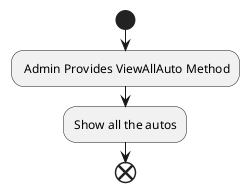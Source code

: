 @startuml

start
   : Admin Provides ViewAllAuto Method;

   :Show all the autos;
   end;

@enduml




@startuml
Admin --> CarRentalApp : View All autos
CarRentalApp--> AdminController : getAllCars()
AdminController --> AdminService : getAllCars()
AdminService --> CarRepository : findAllCar()

AdminService <-- CarRepository : return List<CarDto)
AdminController <-- AdminService : return List<CarDto)
Admin <-- AdminController : List of cars

@enduml